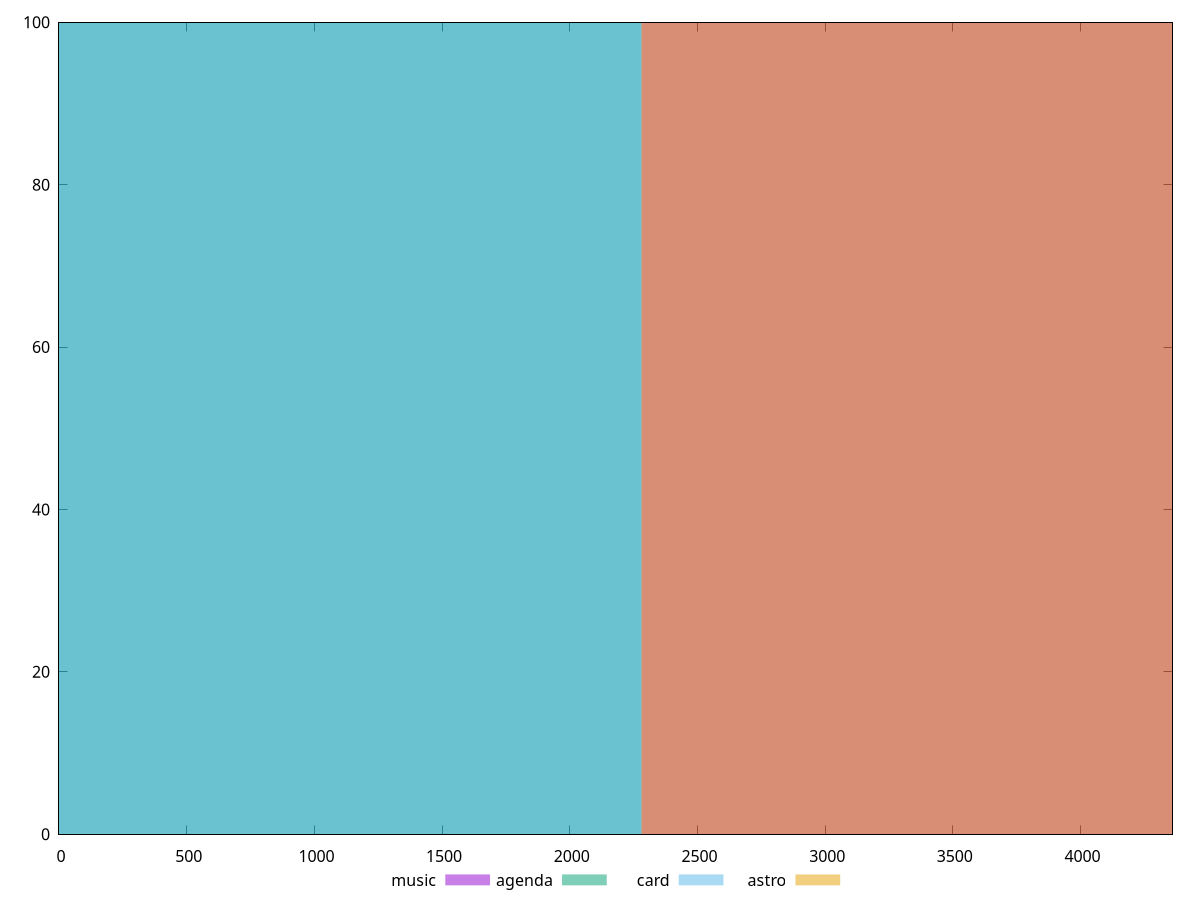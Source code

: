 reset

$music <<EOF
4561.533777768428 100
EOF

$agenda <<EOF
0 100
EOF

$card <<EOF
0 100
EOF

$astro <<EOF
4561.533777768428 100
EOF

set key outside below
set boxwidth 4561.533777768428
set xrange [0:4360]
set yrange [0:100]
set trange [0:100]
set style fill transparent solid 0.5 noborder
set terminal svg size 640, 520 enhanced background rgb 'white'
set output "reports/report_00031_2021-02-24T23-18-18.084Z/unused-javascript/comparison/histogram/all_raw.svg"

plot $music title "music" with boxes, \
     $agenda title "agenda" with boxes, \
     $card title "card" with boxes, \
     $astro title "astro" with boxes

reset
